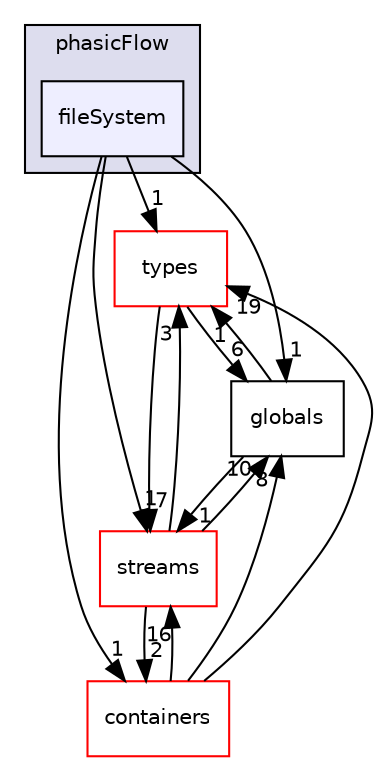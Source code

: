 digraph "src/phasicFlow/fileSystem" {
  compound=true
  node [ fontsize="10", fontname="Helvetica"];
  edge [ labelfontsize="10", labelfontname="Helvetica"];
  subgraph clusterdir_cd7a5046d028e114fc17b2ebc2bd02d2 {
    graph [ bgcolor="#ddddee", pencolor="black", label="phasicFlow" fontname="Helvetica", fontsize="10", URL="dir_cd7a5046d028e114fc17b2ebc2bd02d2.html"]
  dir_f0792bbf1949bfb891fb576079464319 [shape=box, label="fileSystem", style="filled", fillcolor="#eeeeff", pencolor="black", URL="dir_f0792bbf1949bfb891fb576079464319.html"];
  }
  dir_e8baec020e471dff3bc06b812491e6c5 [shape=box label="types" fillcolor="white" style="filled" color="red" URL="dir_e8baec020e471dff3bc06b812491e6c5.html"];
  dir_5f6559faa080c0b07ec2a71fd7e912fc [shape=box label="globals" URL="dir_5f6559faa080c0b07ec2a71fd7e912fc.html"];
  dir_b13948a90891cb8a59f39ab8c50a8102 [shape=box label="streams" fillcolor="white" style="filled" color="red" URL="dir_b13948a90891cb8a59f39ab8c50a8102.html"];
  dir_74a3bd5d559eb2469f344a26dc365ad0 [shape=box label="containers" fillcolor="white" style="filled" color="red" URL="dir_74a3bd5d559eb2469f344a26dc365ad0.html"];
  dir_e8baec020e471dff3bc06b812491e6c5->dir_5f6559faa080c0b07ec2a71fd7e912fc [headlabel="6", labeldistance=1.5 headhref="dir_000175_000117.html"];
  dir_e8baec020e471dff3bc06b812491e6c5->dir_b13948a90891cb8a59f39ab8c50a8102 [headlabel="7", labeldistance=1.5 headhref="dir_000175_000131.html"];
  dir_f0792bbf1949bfb891fb576079464319->dir_e8baec020e471dff3bc06b812491e6c5 [headlabel="1", labeldistance=1.5 headhref="dir_000116_000175.html"];
  dir_f0792bbf1949bfb891fb576079464319->dir_5f6559faa080c0b07ec2a71fd7e912fc [headlabel="1", labeldistance=1.5 headhref="dir_000116_000117.html"];
  dir_f0792bbf1949bfb891fb576079464319->dir_b13948a90891cb8a59f39ab8c50a8102 [headlabel="1", labeldistance=1.5 headhref="dir_000116_000131.html"];
  dir_f0792bbf1949bfb891fb576079464319->dir_74a3bd5d559eb2469f344a26dc365ad0 [headlabel="1", labeldistance=1.5 headhref="dir_000116_000084.html"];
  dir_5f6559faa080c0b07ec2a71fd7e912fc->dir_e8baec020e471dff3bc06b812491e6c5 [headlabel="1", labeldistance=1.5 headhref="dir_000117_000175.html"];
  dir_5f6559faa080c0b07ec2a71fd7e912fc->dir_b13948a90891cb8a59f39ab8c50a8102 [headlabel="1", labeldistance=1.5 headhref="dir_000117_000131.html"];
  dir_b13948a90891cb8a59f39ab8c50a8102->dir_e8baec020e471dff3bc06b812491e6c5 [headlabel="3", labeldistance=1.5 headhref="dir_000131_000175.html"];
  dir_b13948a90891cb8a59f39ab8c50a8102->dir_5f6559faa080c0b07ec2a71fd7e912fc [headlabel="10", labeldistance=1.5 headhref="dir_000131_000117.html"];
  dir_b13948a90891cb8a59f39ab8c50a8102->dir_74a3bd5d559eb2469f344a26dc365ad0 [headlabel="2", labeldistance=1.5 headhref="dir_000131_000084.html"];
  dir_74a3bd5d559eb2469f344a26dc365ad0->dir_e8baec020e471dff3bc06b812491e6c5 [headlabel="19", labeldistance=1.5 headhref="dir_000084_000175.html"];
  dir_74a3bd5d559eb2469f344a26dc365ad0->dir_5f6559faa080c0b07ec2a71fd7e912fc [headlabel="8", labeldistance=1.5 headhref="dir_000084_000117.html"];
  dir_74a3bd5d559eb2469f344a26dc365ad0->dir_b13948a90891cb8a59f39ab8c50a8102 [headlabel="16", labeldistance=1.5 headhref="dir_000084_000131.html"];
}
